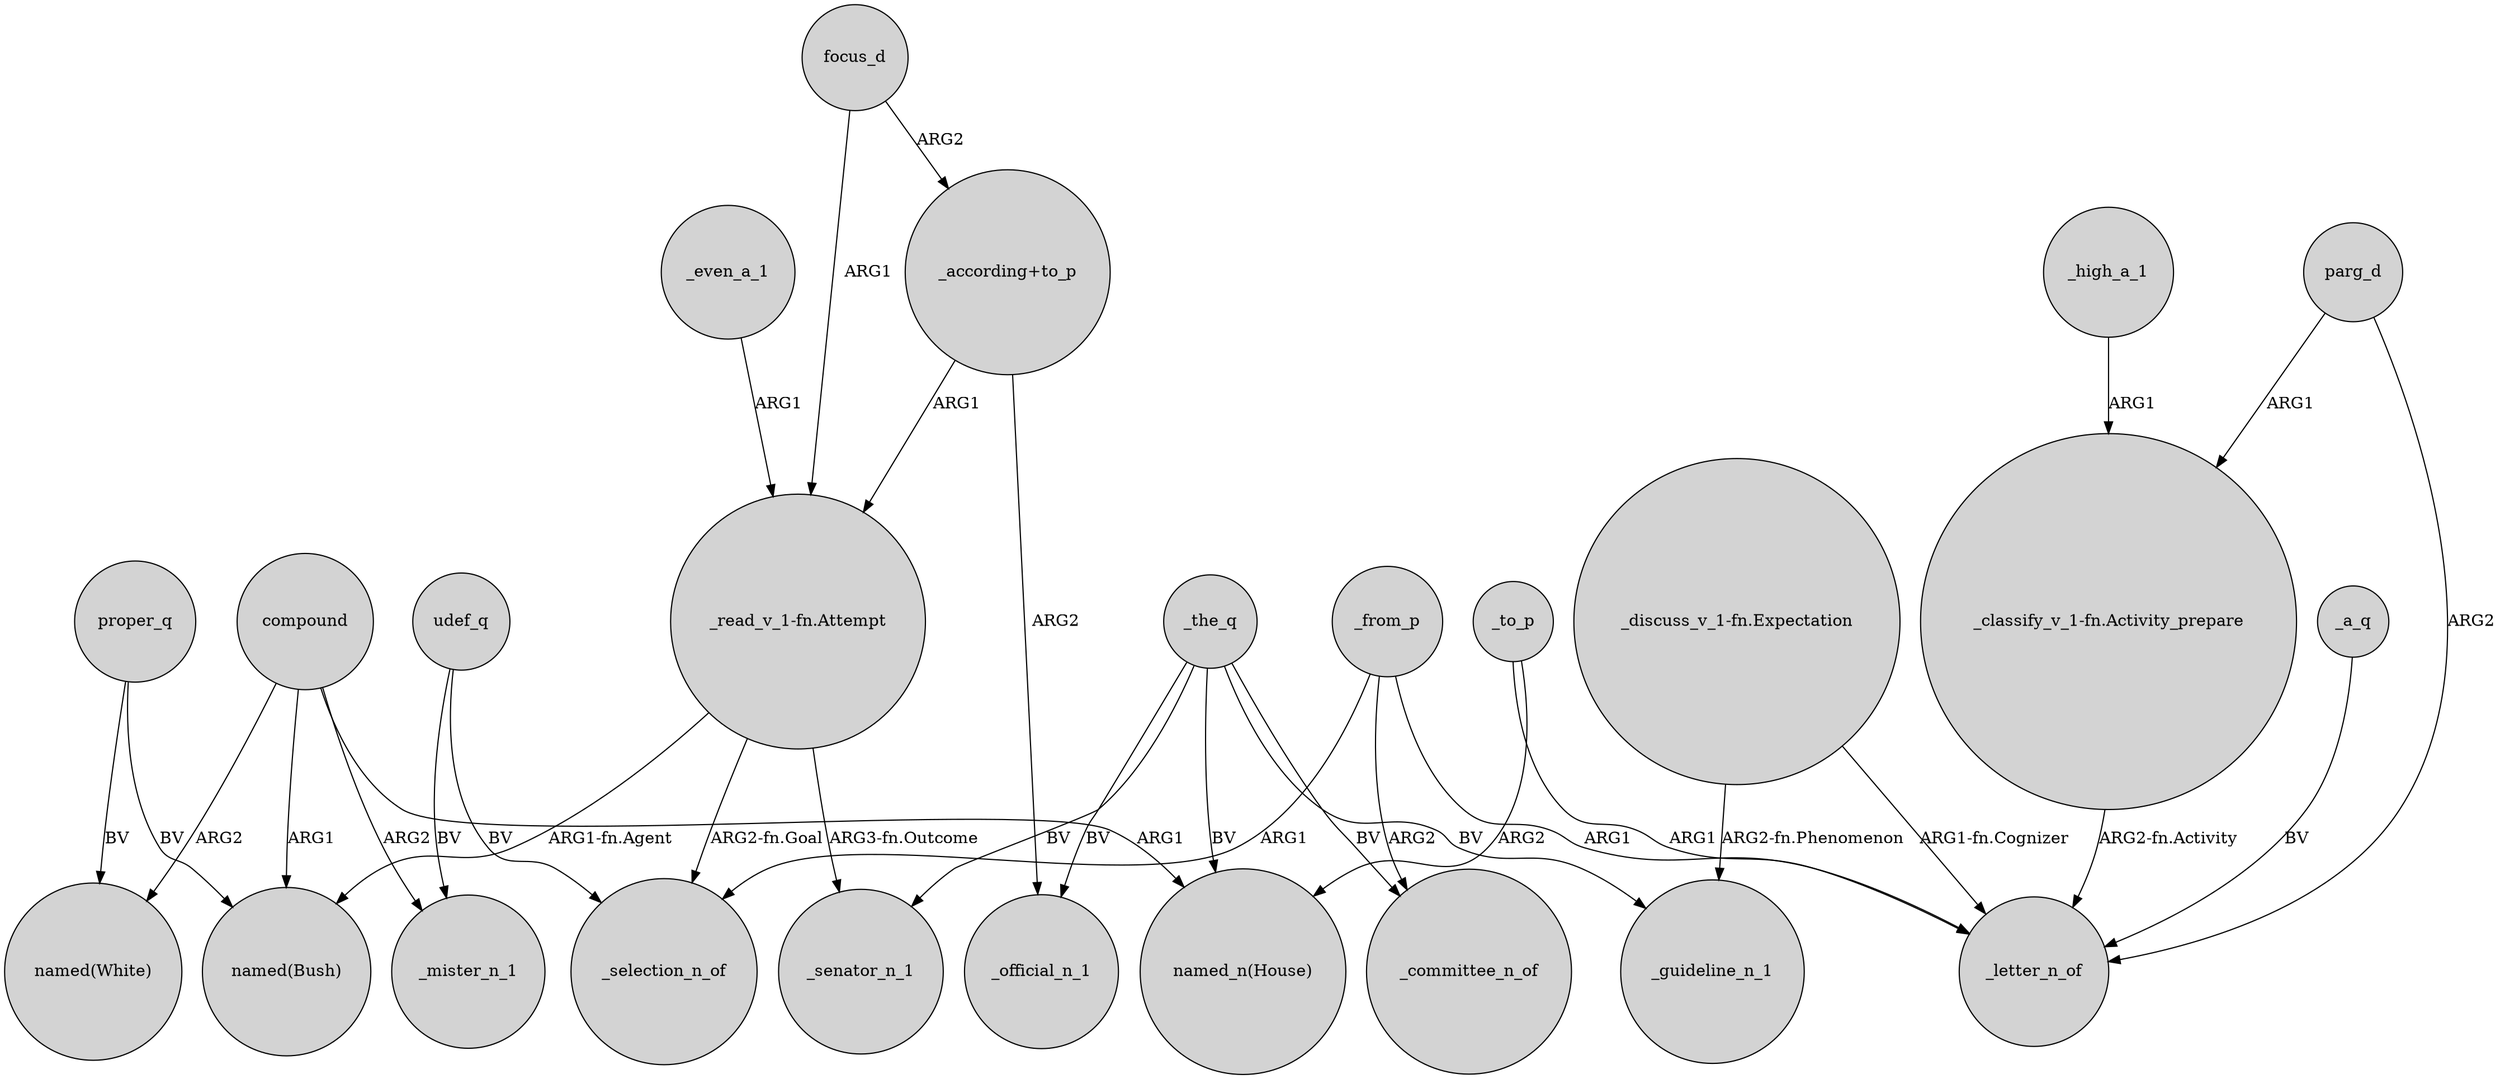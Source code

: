 digraph {
	node [shape=circle style=filled]
	udef_q -> _selection_n_of [label=BV]
	compound -> _mister_n_1 [label=ARG2]
	compound -> "named(White)" [label=ARG2]
	"_read_v_1-fn.Attempt" -> _senator_n_1 [label="ARG3-fn.Outcome"]
	compound -> "named(Bush)" [label=ARG1]
	focus_d -> "_according+to_p" [label=ARG2]
	compound -> "named_n(House)" [label=ARG1]
	_even_a_1 -> "_read_v_1-fn.Attempt" [label=ARG1]
	_from_p -> _selection_n_of [label=ARG1]
	udef_q -> _mister_n_1 [label=BV]
	_from_p -> _committee_n_of [label=ARG2]
	_a_q -> _letter_n_of [label=BV]
	_to_p -> "named_n(House)" [label=ARG2]
	proper_q -> "named(Bush)" [label=BV]
	_the_q -> _guideline_n_1 [label=BV]
	"_discuss_v_1-fn.Expectation" -> _letter_n_of [label="ARG1-fn.Cognizer"]
	"_read_v_1-fn.Attempt" -> _selection_n_of [label="ARG2-fn.Goal"]
	_the_q -> "named_n(House)" [label=BV]
	_to_p -> _letter_n_of [label=ARG1]
	parg_d -> "_classify_v_1-fn.Activity_prepare" [label=ARG1]
	_the_q -> _committee_n_of [label=BV]
	proper_q -> "named(White)" [label=BV]
	"_read_v_1-fn.Attempt" -> "named(Bush)" [label="ARG1-fn.Agent"]
	"_classify_v_1-fn.Activity_prepare" -> _letter_n_of [label="ARG2-fn.Activity"]
	_from_p -> _letter_n_of [label=ARG1]
	"_according+to_p" -> "_read_v_1-fn.Attempt" [label=ARG1]
	parg_d -> _letter_n_of [label=ARG2]
	_the_q -> _official_n_1 [label=BV]
	focus_d -> "_read_v_1-fn.Attempt" [label=ARG1]
	_the_q -> _senator_n_1 [label=BV]
	"_according+to_p" -> _official_n_1 [label=ARG2]
	_high_a_1 -> "_classify_v_1-fn.Activity_prepare" [label=ARG1]
	"_discuss_v_1-fn.Expectation" -> _guideline_n_1 [label="ARG2-fn.Phenomenon"]
}
